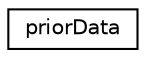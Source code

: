 digraph "Graphical Class Hierarchy"
{
  edge [fontname="Helvetica",fontsize="10",labelfontname="Helvetica",labelfontsize="10"];
  node [fontname="Helvetica",fontsize="10",shape=record];
  rankdir="LR";
  Node0 [label="priorData",height=0.2,width=0.4,color="black", fillcolor="white", style="filled",URL="$d6/dd0/structpriorData.html"];
}
